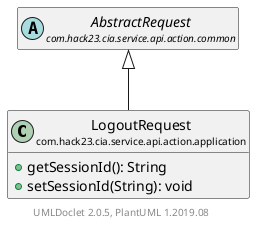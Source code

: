 @startuml
    set namespaceSeparator none
    hide empty fields
    hide empty methods

    class "<size:14>LogoutRequest\n<size:10>com.hack23.cia.service.api.action.application" as com.hack23.cia.service.api.action.application.LogoutRequest [[LogoutRequest.html]] {
        +getSessionId(): String
        +setSessionId(String): void
    }

    abstract class "<size:14>AbstractRequest\n<size:10>com.hack23.cia.service.api.action.common" as com.hack23.cia.service.api.action.common.AbstractRequest [[../common/AbstractRequest.html]]

    com.hack23.cia.service.api.action.common.AbstractRequest <|-- com.hack23.cia.service.api.action.application.LogoutRequest

    center footer UMLDoclet 2.0.5, PlantUML 1.2019.08
@enduml
